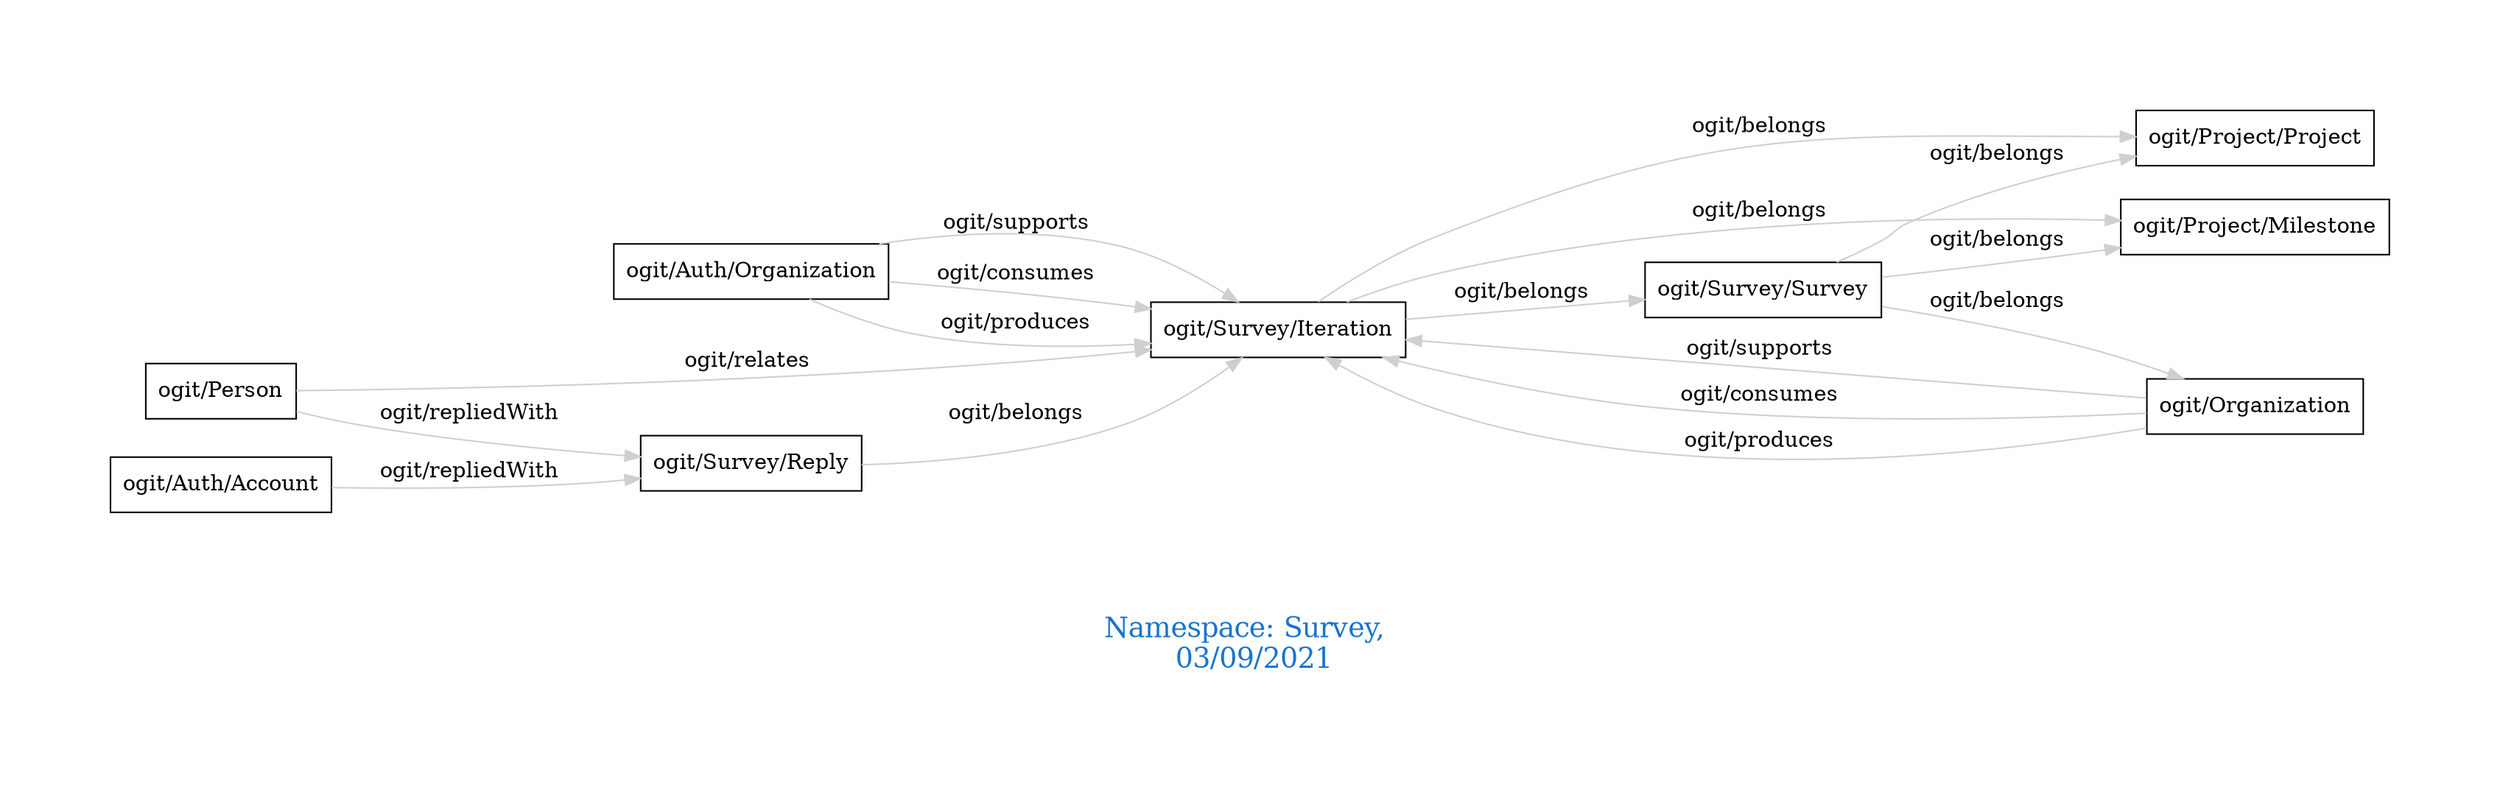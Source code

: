 digraph OGIT_ontology {
 graph [ rankdir= LR,pad=1 
fontsize = 18,
fontcolor= dodgerblue3,label = "\n\n\nNamespace: Survey, \n 03/09/2021"];
node[shape=polygon];
edge [  color="gray81"];

   "ogit/Auth/Organization" -> "ogit/Survey/Iteration" [label="   ogit/supports    "];
   "ogit/Organization" -> "ogit/Survey/Iteration" [label="   ogit/supports    "];
   "ogit/Auth/Organization" -> "ogit/Survey/Iteration" [label="   ogit/consumes    "];
   "ogit/Organization" -> "ogit/Survey/Iteration" [label="   ogit/consumes    "];
   "ogit/Auth/Organization" -> "ogit/Survey/Iteration" [label="   ogit/produces    "];
   "ogit/Organization" -> "ogit/Survey/Iteration" [label="   ogit/produces    "];
   "ogit/Survey/Iteration" -> "ogit/Project/Milestone" [label="   ogit/belongs    "];
   "ogit/Survey/Iteration" -> "ogit/Project/Project" [label="   ogit/belongs    "];
   "ogit/Survey/Iteration" -> "ogit/Survey/Survey" [label="   ogit/belongs    "];
   "ogit/Survey/Reply" -> "ogit/Survey/Iteration" [label="   ogit/belongs    "];
   "ogit/Survey/Survey" -> "ogit/Organization" [label="   ogit/belongs    "];
   "ogit/Survey/Survey" -> "ogit/Project/Milestone" [label="   ogit/belongs    "];
   "ogit/Survey/Survey" -> "ogit/Project/Project" [label="   ogit/belongs    "];
   "ogit/Auth/Account" -> "ogit/Survey/Reply" [label="   ogit/repliedWith    "];
   "ogit/Person" -> "ogit/Survey/Reply" [label="   ogit/repliedWith    "];
   "ogit/Person" -> "ogit/Survey/Iteration" [label="   ogit/relates    "];
}
